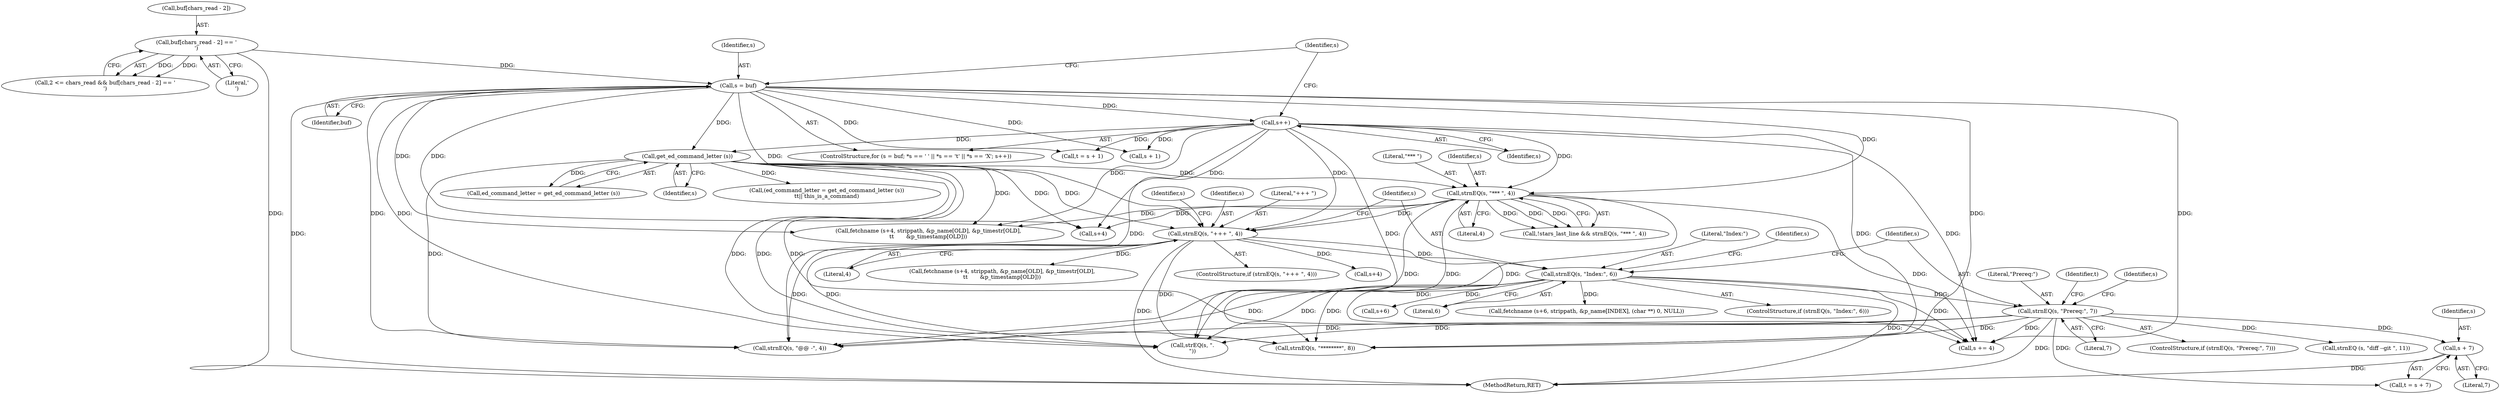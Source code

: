 digraph "0_savannah_17953b5893f7c9835f0dd2a704ba04e0371d2cbd_0@pointer" {
"1000666" [label="(Call,s + 7)"];
"1000658" [label="(Call,strnEQ(s, \"Prereq:\", 7))"];
"1000632" [label="(Call,strnEQ(s, \"Index:\", 6))"];
"1000602" [label="(Call,strnEQ(s, \"+++ \", 4))"];
"1000552" [label="(Call,get_ed_command_letter (s))"];
"1000448" [label="(Call,s++)"];
"1000431" [label="(Call,s = buf)"];
"1000423" [label="(Call,buf[chars_read - 2] == '\r')"];
"1000575" [label="(Call,strnEQ(s, \"*** \", 4))"];
"1000433" [label="(Identifier,buf)"];
"1000632" [label="(Call,strnEQ(s, \"Index:\", 6))"];
"1001293" [label="(Call,s += 4)"];
"1000609" [label="(Identifier,s)"];
"1000431" [label="(Call,s = buf)"];
"1000658" [label="(Call,strnEQ(s, \"Prereq:\", 7))"];
"1000581" [label="(Call,s+4)"];
"1000549" [label="(Call,(ed_command_letter = get_ed_command_letter (s))\n\t\t|| this_is_a_command)"];
"1000631" [label="(ControlStructure,if (strnEQ(s, \"Index:\", 6)))"];
"1000668" [label="(Literal,7)"];
"1000575" [label="(Call,strnEQ(s, \"*** \", 4))"];
"1000572" [label="(Call,!stars_last_line && strnEQ(s, \"*** \", 4))"];
"1000665" [label="(Identifier,t)"];
"1000603" [label="(Identifier,s)"];
"1000667" [label="(Identifier,s)"];
"1000577" [label="(Literal,\"*** \")"];
"1000657" [label="(ControlStructure,if (strnEQ(s, \"Prereq:\", 7)))"];
"1000580" [label="(Call,fetchname (s+4, strippath, &p_name[OLD], &p_timestr[OLD],\n\t\t       &p_timestamp[OLD]))"];
"1000449" [label="(Identifier,s)"];
"1000437" [label="(Identifier,s)"];
"1000633" [label="(Identifier,s)"];
"1001236" [label="(Call,strnEQ(s, \"@@ -\", 4))"];
"1000601" [label="(ControlStructure,if (strnEQ(s, \"+++ \", 4)))"];
"1000666" [label="(Call,s + 7)"];
"1000423" [label="(Call,buf[chars_read - 2] == '\r')"];
"1000576" [label="(Identifier,s)"];
"1000608" [label="(Call,s+4)"];
"1000747" [label="(Call,strnEQ (s, \"diff --git \", 11))"];
"1000664" [label="(Call,t = s + 7)"];
"1000748" [label="(Identifier,s)"];
"1000419" [label="(Call,2 <= chars_read && buf[chars_read - 2] == '\r')"];
"1000602" [label="(Call,strnEQ(s, \"+++ \", 4))"];
"1000660" [label="(Literal,\"Prereq:\")"];
"1000605" [label="(Literal,4)"];
"1000550" [label="(Call,ed_command_letter = get_ed_command_letter (s))"];
"1000448" [label="(Call,s++)"];
"1000432" [label="(Identifier,s)"];
"1000424" [label="(Call,buf[chars_read - 2])"];
"1001213" [label="(Call,strEQ(s, \".\n\"))"];
"1000578" [label="(Literal,4)"];
"1000429" [label="(Literal,'\r')"];
"1000607" [label="(Call,fetchname (s+4, strippath, &p_name[OLD], &p_timestr[OLD],\n\t\t       &p_timestamp[OLD]))"];
"1000634" [label="(Literal,\"Index:\")"];
"1000553" [label="(Identifier,s)"];
"1000661" [label="(Literal,7)"];
"1002119" [label="(MethodReturn,RET)"];
"1000472" [label="(Call,t = s + 1)"];
"1000552" [label="(Call,get_ed_command_letter (s))"];
"1000474" [label="(Call,s + 1)"];
"1000639" [label="(Identifier,s)"];
"1000604" [label="(Literal,\"+++ \")"];
"1000638" [label="(Call,s+6)"];
"1000659" [label="(Identifier,s)"];
"1000635" [label="(Literal,6)"];
"1000430" [label="(ControlStructure,for (s = buf; *s == ' ' || *s == '\t' || *s == 'X'; s++))"];
"1001421" [label="(Call,strnEQ(s, \"********\", 8))"];
"1000637" [label="(Call,fetchname (s+6, strippath, &p_name[INDEX], (char **) 0, NULL))"];
"1000666" -> "1000664"  [label="AST: "];
"1000666" -> "1000668"  [label="CFG: "];
"1000667" -> "1000666"  [label="AST: "];
"1000668" -> "1000666"  [label="AST: "];
"1000664" -> "1000666"  [label="CFG: "];
"1000666" -> "1002119"  [label="DDG: "];
"1000658" -> "1000666"  [label="DDG: "];
"1000658" -> "1000657"  [label="AST: "];
"1000658" -> "1000661"  [label="CFG: "];
"1000659" -> "1000658"  [label="AST: "];
"1000660" -> "1000658"  [label="AST: "];
"1000661" -> "1000658"  [label="AST: "];
"1000665" -> "1000658"  [label="CFG: "];
"1000748" -> "1000658"  [label="CFG: "];
"1000658" -> "1002119"  [label="DDG: "];
"1000632" -> "1000658"  [label="DDG: "];
"1000658" -> "1000664"  [label="DDG: "];
"1000658" -> "1000747"  [label="DDG: "];
"1000658" -> "1001213"  [label="DDG: "];
"1000658" -> "1001236"  [label="DDG: "];
"1000658" -> "1001293"  [label="DDG: "];
"1000658" -> "1001421"  [label="DDG: "];
"1000632" -> "1000631"  [label="AST: "];
"1000632" -> "1000635"  [label="CFG: "];
"1000633" -> "1000632"  [label="AST: "];
"1000634" -> "1000632"  [label="AST: "];
"1000635" -> "1000632"  [label="AST: "];
"1000639" -> "1000632"  [label="CFG: "];
"1000659" -> "1000632"  [label="CFG: "];
"1000632" -> "1002119"  [label="DDG: "];
"1000602" -> "1000632"  [label="DDG: "];
"1000632" -> "1000637"  [label="DDG: "];
"1000632" -> "1000638"  [label="DDG: "];
"1000632" -> "1001213"  [label="DDG: "];
"1000632" -> "1001236"  [label="DDG: "];
"1000632" -> "1001293"  [label="DDG: "];
"1000632" -> "1001421"  [label="DDG: "];
"1000602" -> "1000601"  [label="AST: "];
"1000602" -> "1000605"  [label="CFG: "];
"1000603" -> "1000602"  [label="AST: "];
"1000604" -> "1000602"  [label="AST: "];
"1000605" -> "1000602"  [label="AST: "];
"1000609" -> "1000602"  [label="CFG: "];
"1000633" -> "1000602"  [label="CFG: "];
"1000602" -> "1002119"  [label="DDG: "];
"1000552" -> "1000602"  [label="DDG: "];
"1000448" -> "1000602"  [label="DDG: "];
"1000575" -> "1000602"  [label="DDG: "];
"1000431" -> "1000602"  [label="DDG: "];
"1000602" -> "1000607"  [label="DDG: "];
"1000602" -> "1000608"  [label="DDG: "];
"1000602" -> "1001213"  [label="DDG: "];
"1000602" -> "1001236"  [label="DDG: "];
"1000602" -> "1001293"  [label="DDG: "];
"1000602" -> "1001421"  [label="DDG: "];
"1000552" -> "1000550"  [label="AST: "];
"1000552" -> "1000553"  [label="CFG: "];
"1000553" -> "1000552"  [label="AST: "];
"1000550" -> "1000552"  [label="CFG: "];
"1000552" -> "1000549"  [label="DDG: "];
"1000552" -> "1000550"  [label="DDG: "];
"1000448" -> "1000552"  [label="DDG: "];
"1000431" -> "1000552"  [label="DDG: "];
"1000552" -> "1000575"  [label="DDG: "];
"1000552" -> "1000580"  [label="DDG: "];
"1000552" -> "1000581"  [label="DDG: "];
"1000552" -> "1001213"  [label="DDG: "];
"1000552" -> "1001236"  [label="DDG: "];
"1000552" -> "1001293"  [label="DDG: "];
"1000552" -> "1001421"  [label="DDG: "];
"1000448" -> "1000430"  [label="AST: "];
"1000448" -> "1000449"  [label="CFG: "];
"1000449" -> "1000448"  [label="AST: "];
"1000437" -> "1000448"  [label="CFG: "];
"1000431" -> "1000448"  [label="DDG: "];
"1000448" -> "1000472"  [label="DDG: "];
"1000448" -> "1000474"  [label="DDG: "];
"1000448" -> "1000575"  [label="DDG: "];
"1000448" -> "1000580"  [label="DDG: "];
"1000448" -> "1000581"  [label="DDG: "];
"1000448" -> "1001213"  [label="DDG: "];
"1000448" -> "1001236"  [label="DDG: "];
"1000448" -> "1001293"  [label="DDG: "];
"1000448" -> "1001421"  [label="DDG: "];
"1000431" -> "1000430"  [label="AST: "];
"1000431" -> "1000433"  [label="CFG: "];
"1000432" -> "1000431"  [label="AST: "];
"1000433" -> "1000431"  [label="AST: "];
"1000437" -> "1000431"  [label="CFG: "];
"1000431" -> "1002119"  [label="DDG: "];
"1000423" -> "1000431"  [label="DDG: "];
"1000431" -> "1000472"  [label="DDG: "];
"1000431" -> "1000474"  [label="DDG: "];
"1000431" -> "1000575"  [label="DDG: "];
"1000431" -> "1000580"  [label="DDG: "];
"1000431" -> "1000581"  [label="DDG: "];
"1000431" -> "1001213"  [label="DDG: "];
"1000431" -> "1001236"  [label="DDG: "];
"1000431" -> "1001293"  [label="DDG: "];
"1000431" -> "1001421"  [label="DDG: "];
"1000423" -> "1000419"  [label="AST: "];
"1000423" -> "1000429"  [label="CFG: "];
"1000424" -> "1000423"  [label="AST: "];
"1000429" -> "1000423"  [label="AST: "];
"1000419" -> "1000423"  [label="CFG: "];
"1000423" -> "1002119"  [label="DDG: "];
"1000423" -> "1000419"  [label="DDG: "];
"1000423" -> "1000419"  [label="DDG: "];
"1000575" -> "1000572"  [label="AST: "];
"1000575" -> "1000578"  [label="CFG: "];
"1000576" -> "1000575"  [label="AST: "];
"1000577" -> "1000575"  [label="AST: "];
"1000578" -> "1000575"  [label="AST: "];
"1000572" -> "1000575"  [label="CFG: "];
"1000575" -> "1000572"  [label="DDG: "];
"1000575" -> "1000572"  [label="DDG: "];
"1000575" -> "1000572"  [label="DDG: "];
"1000575" -> "1000580"  [label="DDG: "];
"1000575" -> "1000581"  [label="DDG: "];
"1000575" -> "1001213"  [label="DDG: "];
"1000575" -> "1001236"  [label="DDG: "];
"1000575" -> "1001293"  [label="DDG: "];
"1000575" -> "1001421"  [label="DDG: "];
}
